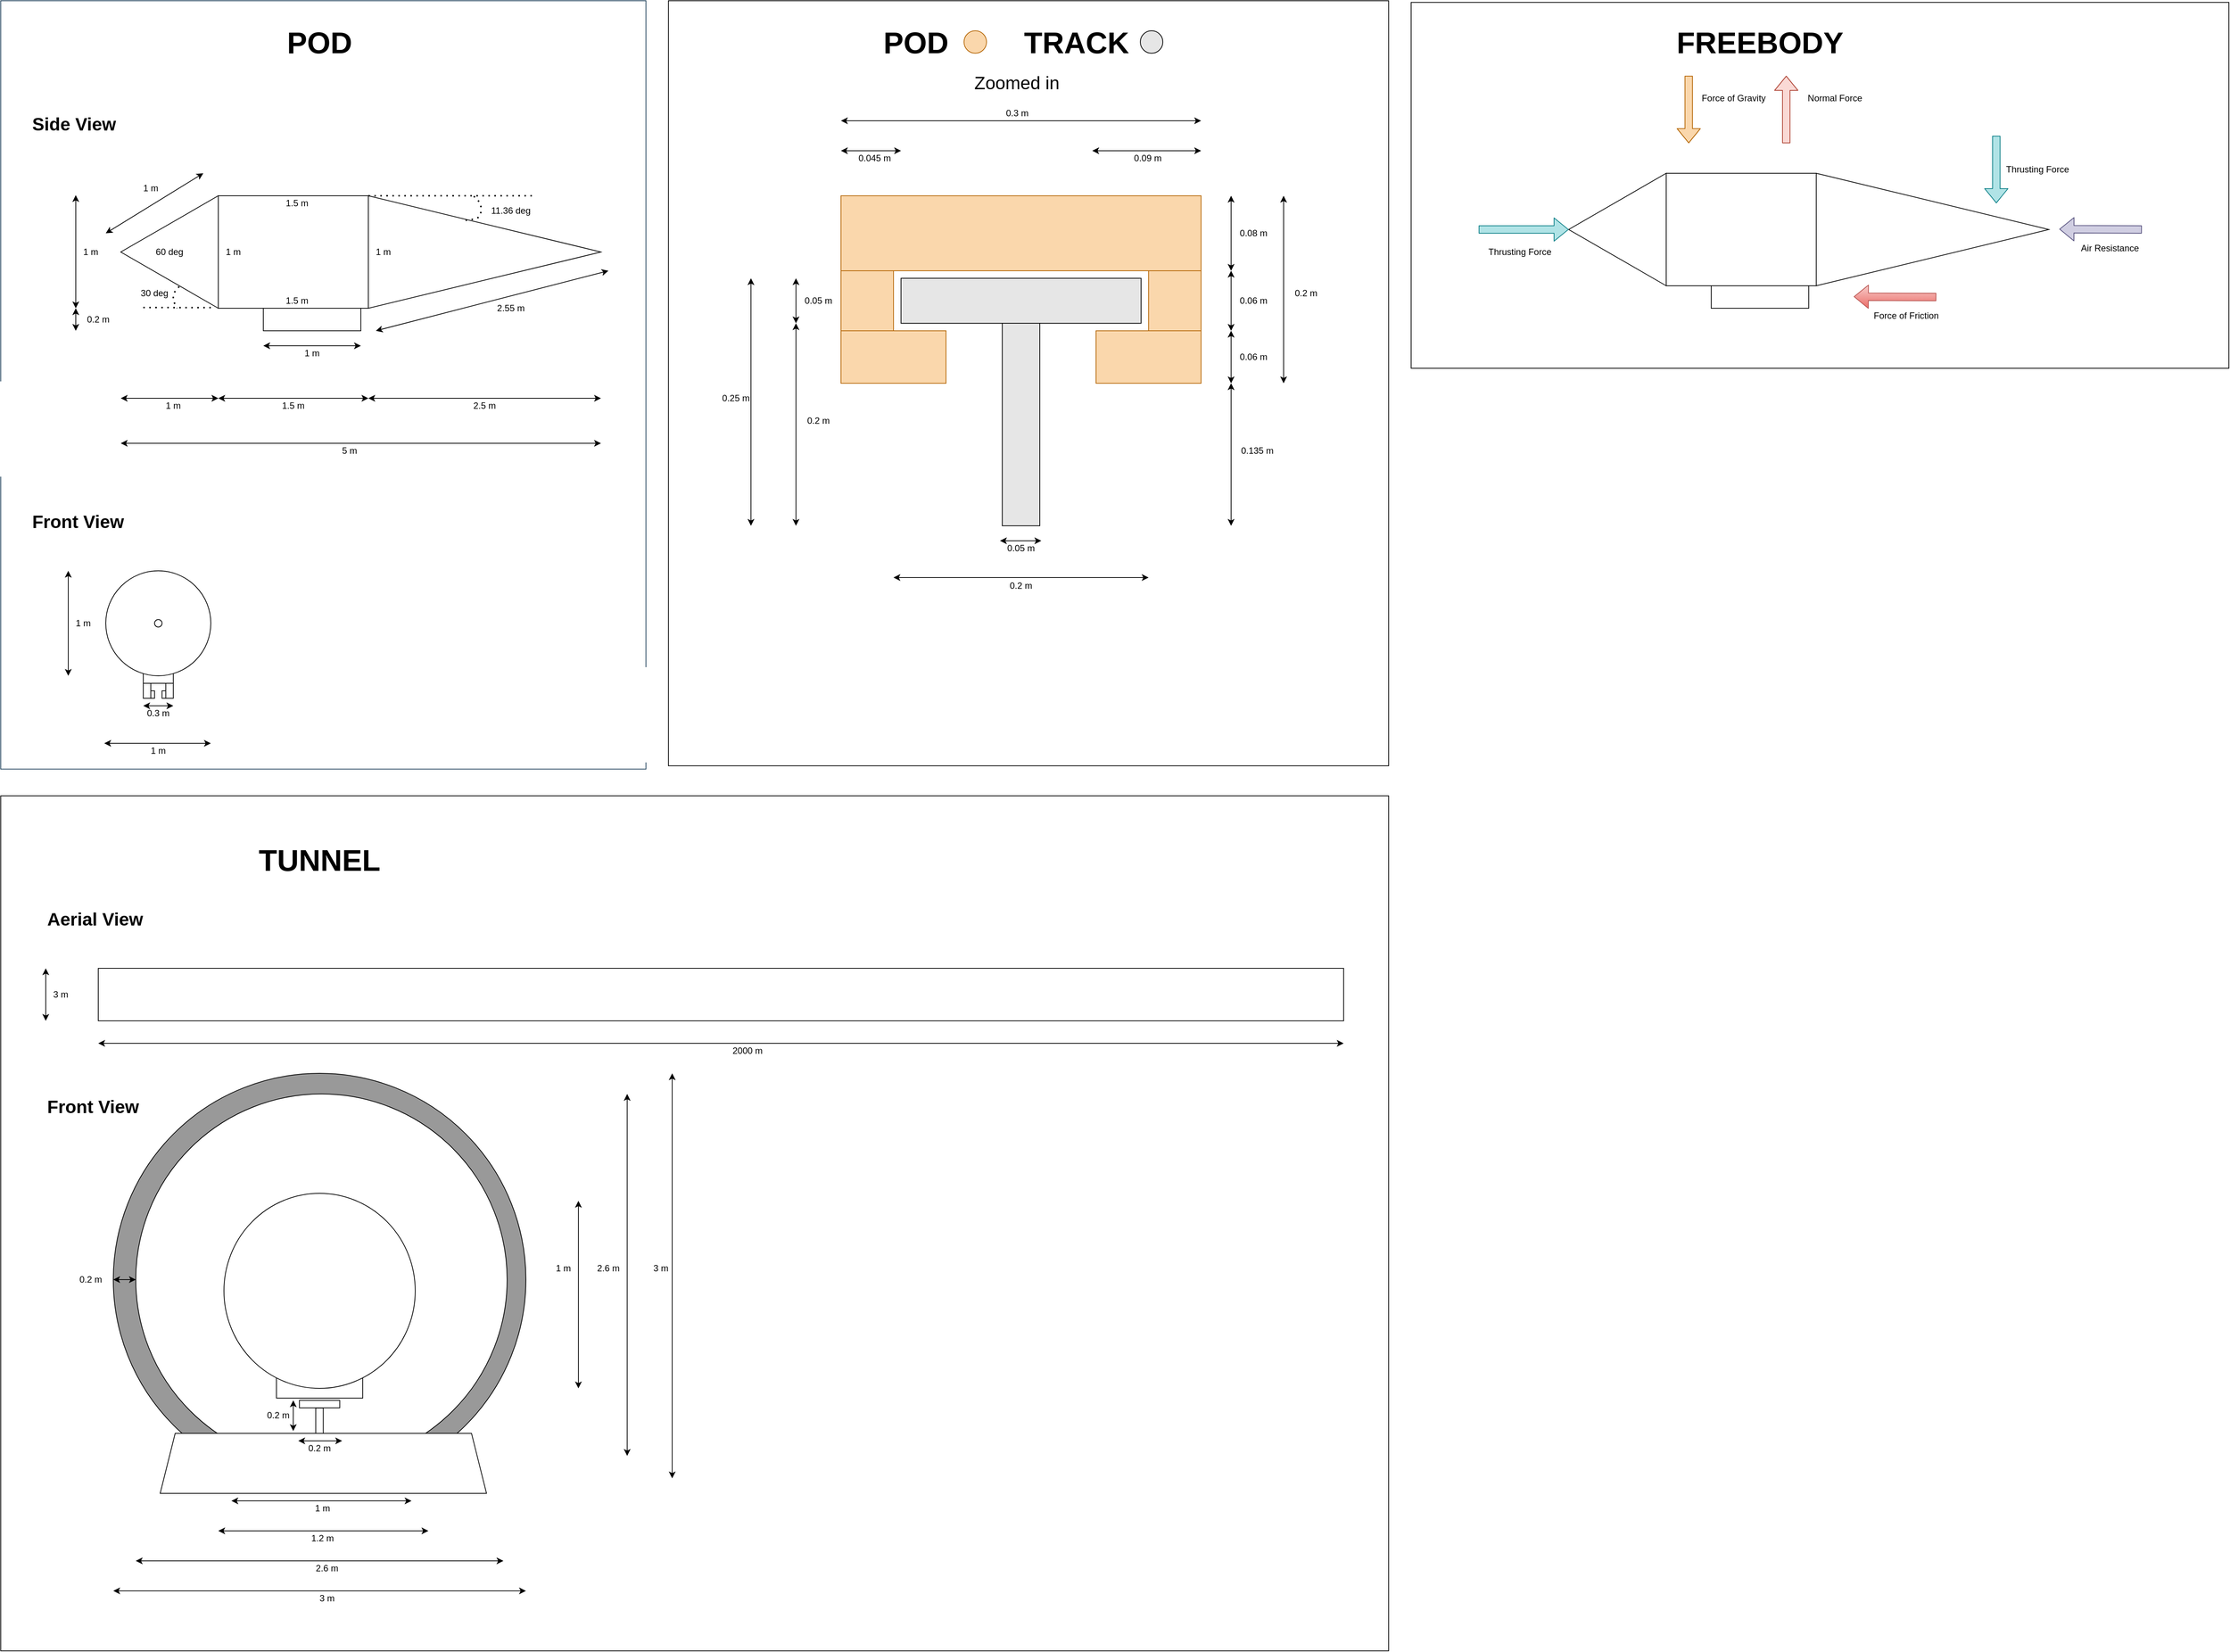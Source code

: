 <mxfile version="14.3.1" type="device"><diagram id="jSWjUHzkqhxc4fVs0W_m" name="Page-1"><mxGraphModel dx="3386" dy="3371" grid="1" gridSize="10" guides="1" tooltips="1" connect="1" arrows="1" fold="1" page="1" pageScale="1" pageWidth="850" pageHeight="1100" math="0" shadow="0"><root><mxCell id="0"/><mxCell id="1" parent="0"/><mxCell id="d4VowGwsY9jaXLakApHT-194" value="" style="rounded=0;whiteSpace=wrap;html=1;" vertex="1" parent="1"><mxGeometry x="1890" y="-107.82" width="1090" height="487.82" as="geometry"/></mxCell><mxCell id="d4VowGwsY9jaXLakApHT-168" value="" style="rounded=0;whiteSpace=wrap;html=1;" vertex="1" parent="1"><mxGeometry x="10" y="950" width="1850" height="1140" as="geometry"/></mxCell><mxCell id="d4VowGwsY9jaXLakApHT-131" value="" style="ellipse;whiteSpace=wrap;html=1;aspect=fixed;fillColor=#999999;" vertex="1" parent="1"><mxGeometry x="160" y="1320" width="550" height="550" as="geometry"/></mxCell><mxCell id="d4VowGwsY9jaXLakApHT-134" value="" style="ellipse;whiteSpace=wrap;html=1;aspect=fixed;" vertex="1" parent="1"><mxGeometry x="190" y="1347.5" width="495" height="495" as="geometry"/></mxCell><mxCell id="d4VowGwsY9jaXLakApHT-155" value="" style="shape=trapezoid;perimeter=trapezoidPerimeter;whiteSpace=wrap;html=1;fixedSize=1;" vertex="1" parent="1"><mxGeometry x="222.5" y="1800" width="435" height="80" as="geometry"/></mxCell><mxCell id="d4VowGwsY9jaXLakApHT-116" value="" style="rounded=0;whiteSpace=wrap;html=1;" vertex="1" parent="1"><mxGeometry x="900" y="-110" width="960" height="1020" as="geometry"/></mxCell><mxCell id="d4VowGwsY9jaXLakApHT-66" value="" style="rounded=0;whiteSpace=wrap;html=1;strokeColor=#23445d;fillColor=#FFFFFF;" vertex="1" parent="1"><mxGeometry x="10" y="-110" width="860" height="1024.37" as="geometry"/></mxCell><mxCell id="d4VowGwsY9jaXLakApHT-42" value="" style="rounded=0;whiteSpace=wrap;html=1;fillColor=#FFFFFF;rotation=0;" vertex="1" parent="1"><mxGeometry x="225" y="810" width="10" height="10" as="geometry"/></mxCell><mxCell id="d4VowGwsY9jaXLakApHT-36" value="" style="rounded=0;whiteSpace=wrap;html=1;fillColor=#FFFFFF;rotation=0;" vertex="1" parent="1"><mxGeometry x="205" y="810" width="10" height="10" as="geometry"/></mxCell><mxCell id="d4VowGwsY9jaXLakApHT-1" value="" style="triangle;whiteSpace=wrap;html=1;" vertex="1" parent="1"><mxGeometry x="500" y="150" width="310" height="150" as="geometry"/></mxCell><mxCell id="d4VowGwsY9jaXLakApHT-2" value="" style="rounded=0;whiteSpace=wrap;html=1;" vertex="1" parent="1"><mxGeometry x="300" y="150" width="200" height="150" as="geometry"/></mxCell><mxCell id="d4VowGwsY9jaXLakApHT-3" value="" style="triangle;whiteSpace=wrap;html=1;rotation=-180;" vertex="1" parent="1"><mxGeometry x="170" y="150" width="130" height="150" as="geometry"/></mxCell><mxCell id="d4VowGwsY9jaXLakApHT-4" value="" style="rounded=0;whiteSpace=wrap;html=1;" vertex="1" parent="1"><mxGeometry x="360" y="300" width="130" height="30" as="geometry"/></mxCell><mxCell id="d4VowGwsY9jaXLakApHT-7" value="&lt;font style=&quot;font-size: 24px&quot;&gt;&lt;b&gt;Side View&lt;/b&gt;&lt;/font&gt;" style="text;html=1;strokeColor=none;fillColor=none;align=left;verticalAlign=middle;whiteSpace=wrap;rounded=0;" vertex="1" parent="1"><mxGeometry x="50" y="40" width="140" height="30" as="geometry"/></mxCell><mxCell id="d4VowGwsY9jaXLakApHT-10" value="" style="endArrow=classic;startArrow=classic;html=1;" edge="1" parent="1"><mxGeometry width="50" height="50" relative="1" as="geometry"><mxPoint x="170" y="420" as="sourcePoint"/><mxPoint x="300" y="420" as="targetPoint"/></mxGeometry></mxCell><mxCell id="d4VowGwsY9jaXLakApHT-11" value="1 m" style="text;html=1;strokeColor=none;fillColor=none;align=center;verticalAlign=middle;whiteSpace=wrap;rounded=0;" vertex="1" parent="1"><mxGeometry x="220" y="420" width="40" height="20" as="geometry"/></mxCell><mxCell id="d4VowGwsY9jaXLakApHT-12" value="" style="endArrow=classic;startArrow=classic;html=1;" edge="1" parent="1"><mxGeometry width="50" height="50" relative="1" as="geometry"><mxPoint x="170" y="480" as="sourcePoint"/><mxPoint x="810" y="480" as="targetPoint"/></mxGeometry></mxCell><mxCell id="d4VowGwsY9jaXLakApHT-13" value="" style="endArrow=classic;startArrow=classic;html=1;" edge="1" parent="1"><mxGeometry width="50" height="50" relative="1" as="geometry"><mxPoint x="300" y="420" as="sourcePoint"/><mxPoint x="500" y="420" as="targetPoint"/></mxGeometry></mxCell><mxCell id="d4VowGwsY9jaXLakApHT-14" value="1.5 m" style="text;html=1;strokeColor=none;fillColor=none;align=center;verticalAlign=middle;whiteSpace=wrap;rounded=0;" vertex="1" parent="1"><mxGeometry x="380" y="420" width="40" height="20" as="geometry"/></mxCell><mxCell id="d4VowGwsY9jaXLakApHT-15" value="" style="endArrow=classic;startArrow=classic;html=1;" edge="1" parent="1"><mxGeometry width="50" height="50" relative="1" as="geometry"><mxPoint x="500" y="420" as="sourcePoint"/><mxPoint x="810" y="420" as="targetPoint"/></mxGeometry></mxCell><mxCell id="d4VowGwsY9jaXLakApHT-16" value="2.5 m" style="text;html=1;strokeColor=none;fillColor=none;align=center;verticalAlign=middle;whiteSpace=wrap;rounded=0;" vertex="1" parent="1"><mxGeometry x="635" y="420" width="40" height="20" as="geometry"/></mxCell><mxCell id="d4VowGwsY9jaXLakApHT-17" value="5 m" style="text;html=1;strokeColor=none;fillColor=none;align=center;verticalAlign=middle;whiteSpace=wrap;rounded=0;" vertex="1" parent="1"><mxGeometry x="455" y="480" width="40" height="20" as="geometry"/></mxCell><mxCell id="d4VowGwsY9jaXLakApHT-18" value="" style="endArrow=classic;startArrow=classic;html=1;" edge="1" parent="1"><mxGeometry width="50" height="50" relative="1" as="geometry"><mxPoint x="360" y="350" as="sourcePoint"/><mxPoint x="490" y="350" as="targetPoint"/></mxGeometry></mxCell><mxCell id="d4VowGwsY9jaXLakApHT-19" value="1 m" style="text;html=1;strokeColor=none;fillColor=none;align=center;verticalAlign=middle;whiteSpace=wrap;rounded=0;" vertex="1" parent="1"><mxGeometry x="110" y="215" width="40" height="20" as="geometry"/></mxCell><mxCell id="d4VowGwsY9jaXLakApHT-20" value="" style="endArrow=classic;startArrow=classic;html=1;" edge="1" parent="1"><mxGeometry width="50" height="50" relative="1" as="geometry"><mxPoint x="110" y="149.17" as="sourcePoint"/><mxPoint x="110" y="300" as="targetPoint"/></mxGeometry></mxCell><mxCell id="d4VowGwsY9jaXLakApHT-23" value="" style="endArrow=classic;startArrow=classic;html=1;" edge="1" parent="1"><mxGeometry width="50" height="50" relative="1" as="geometry"><mxPoint x="110" y="300" as="sourcePoint"/><mxPoint x="110" y="330" as="targetPoint"/></mxGeometry></mxCell><mxCell id="d4VowGwsY9jaXLakApHT-24" value="0.2 m" style="text;html=1;strokeColor=none;fillColor=none;align=center;verticalAlign=middle;whiteSpace=wrap;rounded=0;" vertex="1" parent="1"><mxGeometry x="120" y="305" width="40" height="20" as="geometry"/></mxCell><mxCell id="d4VowGwsY9jaXLakApHT-27" value="1 m" style="text;html=1;strokeColor=none;fillColor=none;align=center;verticalAlign=middle;whiteSpace=wrap;rounded=0;" vertex="1" parent="1"><mxGeometry x="100" y="710.0" width="40" height="20" as="geometry"/></mxCell><mxCell id="d4VowGwsY9jaXLakApHT-28" value="" style="endArrow=classic;startArrow=classic;html=1;" edge="1" parent="1"><mxGeometry width="50" height="50" relative="1" as="geometry"><mxPoint x="100" y="650" as="sourcePoint"/><mxPoint x="100" y="790" as="targetPoint"/></mxGeometry></mxCell><mxCell id="d4VowGwsY9jaXLakApHT-29" value="&lt;font style=&quot;font-size: 24px&quot;&gt;&lt;b&gt;Front View&lt;/b&gt;&lt;/font&gt;" style="text;html=1;strokeColor=none;fillColor=none;align=left;verticalAlign=middle;whiteSpace=wrap;rounded=0;" vertex="1" parent="1"><mxGeometry x="50" y="570" width="140" height="30" as="geometry"/></mxCell><mxCell id="d4VowGwsY9jaXLakApHT-30" style="edgeStyle=orthogonalEdgeStyle;rounded=0;orthogonalLoop=1;jettySize=auto;html=1;exitX=0.5;exitY=1;exitDx=0;exitDy=0;" edge="1" parent="1" source="d4VowGwsY9jaXLakApHT-27" target="d4VowGwsY9jaXLakApHT-27"><mxGeometry relative="1" as="geometry"/></mxCell><mxCell id="d4VowGwsY9jaXLakApHT-31" value="1 m" style="text;html=1;strokeColor=none;fillColor=none;align=center;verticalAlign=middle;whiteSpace=wrap;rounded=0;" vertex="1" parent="1"><mxGeometry x="200" y="880" width="40" height="20" as="geometry"/></mxCell><mxCell id="d4VowGwsY9jaXLakApHT-32" value="" style="endArrow=classic;startArrow=classic;html=1;" edge="1" parent="1"><mxGeometry width="50" height="50" relative="1" as="geometry"><mxPoint x="290" y="880" as="sourcePoint"/><mxPoint x="148" y="880" as="targetPoint"/></mxGeometry></mxCell><mxCell id="d4VowGwsY9jaXLakApHT-34" value="" style="rounded=0;whiteSpace=wrap;html=1;fillColor=#FFFFFF;rotation=-90;" vertex="1" parent="1"><mxGeometry x="190" y="800" width="30" height="10" as="geometry"/></mxCell><mxCell id="d4VowGwsY9jaXLakApHT-35" value="" style="rounded=0;whiteSpace=wrap;html=1;fillColor=#FFFFFF;rotation=-90;" vertex="1" parent="1"><mxGeometry x="220" y="800" width="30" height="10" as="geometry"/></mxCell><mxCell id="d4VowGwsY9jaXLakApHT-33" value="" style="rounded=0;whiteSpace=wrap;html=1;fillColor=#FFFFFF;" vertex="1" parent="1"><mxGeometry x="200" y="780" width="40" height="20" as="geometry"/></mxCell><mxCell id="d4VowGwsY9jaXLakApHT-26" value="" style="ellipse;whiteSpace=wrap;html=1;aspect=fixed;fillColor=#FFFFFF;" vertex="1" parent="1"><mxGeometry x="150" y="650" width="140" height="140" as="geometry"/></mxCell><mxCell id="d4VowGwsY9jaXLakApHT-43" value="" style="endArrow=classic;startArrow=classic;html=1;" edge="1" parent="1"><mxGeometry width="50" height="50" relative="1" as="geometry"><mxPoint x="240" y="830" as="sourcePoint"/><mxPoint x="200" y="830" as="targetPoint"/></mxGeometry></mxCell><mxCell id="d4VowGwsY9jaXLakApHT-44" value="0.3 m" style="text;html=1;strokeColor=none;fillColor=none;align=center;verticalAlign=middle;whiteSpace=wrap;rounded=0;" vertex="1" parent="1"><mxGeometry x="200" y="830" width="40" height="20" as="geometry"/></mxCell><mxCell id="d4VowGwsY9jaXLakApHT-45" value="1 m" style="text;html=1;strokeColor=none;fillColor=none;align=center;verticalAlign=middle;whiteSpace=wrap;rounded=0;" vertex="1" parent="1"><mxGeometry x="405" y="350" width="40" height="20" as="geometry"/></mxCell><mxCell id="d4VowGwsY9jaXLakApHT-46" value="" style="ellipse;whiteSpace=wrap;html=1;aspect=fixed;fillColor=#FFFFFF;" vertex="1" parent="1"><mxGeometry x="215" y="715" width="10" height="10" as="geometry"/></mxCell><mxCell id="d4VowGwsY9jaXLakApHT-48" value="" style="endArrow=none;dashed=1;html=1;dashPattern=1 3;strokeWidth=2;" edge="1" parent="1"><mxGeometry width="50" height="50" relative="1" as="geometry"><mxPoint x="500" y="150" as="sourcePoint"/><mxPoint x="720" y="150" as="targetPoint"/></mxGeometry></mxCell><mxCell id="d4VowGwsY9jaXLakApHT-50" value="" style="endArrow=none;dashed=1;html=1;dashPattern=1 3;strokeWidth=2;exitX=0.418;exitY=0.218;exitDx=0;exitDy=0;exitPerimeter=0;" edge="1" parent="1" source="d4VowGwsY9jaXLakApHT-1"><mxGeometry width="50" height="50" relative="1" as="geometry"><mxPoint x="590" y="200" as="sourcePoint"/><mxPoint x="640" y="150" as="targetPoint"/><Array as="points"><mxPoint x="650" y="180"/><mxPoint x="650" y="160"/></Array></mxGeometry></mxCell><mxCell id="d4VowGwsY9jaXLakApHT-52" value="" style="endArrow=classic;startArrow=classic;html=1;" edge="1" parent="1"><mxGeometry width="50" height="50" relative="1" as="geometry"><mxPoint x="510" y="330" as="sourcePoint"/><mxPoint x="820" y="250" as="targetPoint"/></mxGeometry></mxCell><mxCell id="d4VowGwsY9jaXLakApHT-53" value="2.55 m" style="text;html=1;strokeColor=none;fillColor=none;align=center;verticalAlign=middle;whiteSpace=wrap;rounded=0;" vertex="1" parent="1"><mxGeometry x="670" y="290" width="40" height="20" as="geometry"/></mxCell><mxCell id="d4VowGwsY9jaXLakApHT-54" value="" style="endArrow=classic;startArrow=classic;html=1;" edge="1" parent="1"><mxGeometry width="50" height="50" relative="1" as="geometry"><mxPoint x="150" y="200" as="sourcePoint"/><mxPoint x="280" y="120" as="targetPoint"/></mxGeometry></mxCell><mxCell id="d4VowGwsY9jaXLakApHT-55" value="1 m" style="text;html=1;strokeColor=none;fillColor=none;align=center;verticalAlign=middle;whiteSpace=wrap;rounded=0;" vertex="1" parent="1"><mxGeometry x="190" y="130" width="40" height="20" as="geometry"/></mxCell><mxCell id="d4VowGwsY9jaXLakApHT-57" value="60 deg" style="text;html=1;strokeColor=none;fillColor=none;align=center;verticalAlign=middle;whiteSpace=wrap;rounded=0;" vertex="1" parent="1"><mxGeometry x="215" y="215" width="40" height="20" as="geometry"/></mxCell><mxCell id="d4VowGwsY9jaXLakApHT-58" value="11.36 deg" style="text;html=1;strokeColor=none;fillColor=none;align=center;verticalAlign=middle;whiteSpace=wrap;rounded=0;" vertex="1" parent="1"><mxGeometry x="655" y="160" width="70" height="20" as="geometry"/></mxCell><mxCell id="d4VowGwsY9jaXLakApHT-59" value="1 m" style="text;html=1;strokeColor=none;fillColor=none;align=center;verticalAlign=middle;whiteSpace=wrap;rounded=0;" vertex="1" parent="1"><mxGeometry x="300" y="215" width="40" height="20" as="geometry"/></mxCell><mxCell id="d4VowGwsY9jaXLakApHT-60" value="1 m" style="text;html=1;strokeColor=none;fillColor=none;align=center;verticalAlign=middle;whiteSpace=wrap;rounded=0;" vertex="1" parent="1"><mxGeometry x="500" y="215" width="40" height="20" as="geometry"/></mxCell><mxCell id="d4VowGwsY9jaXLakApHT-61" value="1.5 m" style="text;html=1;strokeColor=none;fillColor=none;align=center;verticalAlign=middle;whiteSpace=wrap;rounded=0;" vertex="1" parent="1"><mxGeometry x="385" y="150" width="40" height="20" as="geometry"/></mxCell><mxCell id="d4VowGwsY9jaXLakApHT-62" value="1.5 m" style="text;html=1;strokeColor=none;fillColor=none;align=center;verticalAlign=middle;whiteSpace=wrap;rounded=0;" vertex="1" parent="1"><mxGeometry x="385" y="280" width="40" height="20" as="geometry"/></mxCell><mxCell id="d4VowGwsY9jaXLakApHT-63" value="" style="endArrow=none;dashed=1;html=1;dashPattern=1 3;strokeWidth=2;" edge="1" parent="1"><mxGeometry width="50" height="50" relative="1" as="geometry"><mxPoint x="200" y="299" as="sourcePoint"/><mxPoint x="295" y="299.17" as="targetPoint"/></mxGeometry></mxCell><mxCell id="d4VowGwsY9jaXLakApHT-64" value="" style="endArrow=none;dashed=1;html=1;dashPattern=1 3;strokeWidth=2;exitX=0.401;exitY=0.193;exitDx=0;exitDy=0;exitPerimeter=0;" edge="1" parent="1" source="d4VowGwsY9jaXLakApHT-3"><mxGeometry width="50" height="50" relative="1" as="geometry"><mxPoint x="224.79" y="376.35" as="sourcePoint"/><mxPoint x="245" y="300" as="targetPoint"/><Array as="points"><mxPoint x="240" y="280"/><mxPoint x="240" y="290"/></Array></mxGeometry></mxCell><mxCell id="d4VowGwsY9jaXLakApHT-65" value="30 deg" style="text;html=1;strokeColor=none;fillColor=none;align=center;verticalAlign=middle;whiteSpace=wrap;rounded=0;" vertex="1" parent="1"><mxGeometry x="180" y="270" width="70" height="20" as="geometry"/></mxCell><mxCell id="d4VowGwsY9jaXLakApHT-70" value="&lt;font style=&quot;font-size: 24px&quot;&gt;&lt;b style=&quot;font-size: 40px&quot;&gt;POD&lt;/b&gt;&lt;/font&gt;" style="text;html=1;strokeColor=none;fillColor=none;align=center;verticalAlign=middle;whiteSpace=wrap;rounded=0;" vertex="1" parent="1"><mxGeometry x="365" y="-70" width="140" height="30" as="geometry"/></mxCell><mxCell id="d4VowGwsY9jaXLakApHT-71" value="&lt;font style=&quot;font-size: 24px&quot;&gt;&lt;b style=&quot;font-size: 40px&quot;&gt;TRACK&lt;/b&gt;&lt;/font&gt;" style="text;html=1;strokeColor=none;fillColor=none;align=center;verticalAlign=middle;whiteSpace=wrap;rounded=0;" vertex="1" parent="1"><mxGeometry x="1374" y="-70" width="140" height="30" as="geometry"/></mxCell><mxCell id="d4VowGwsY9jaXLakApHT-72" value="&lt;font style=&quot;font-size: 24px&quot;&gt;Zoomed in&lt;/font&gt;" style="text;html=1;strokeColor=none;fillColor=none;align=center;verticalAlign=middle;whiteSpace=wrap;rounded=0;" vertex="1" parent="1"><mxGeometry x="1294" y="-10" width="141" height="20" as="geometry"/></mxCell><mxCell id="d4VowGwsY9jaXLakApHT-73" value="" style="rounded=0;whiteSpace=wrap;html=1;fillColor=#E6E6E6;" vertex="1" parent="1"><mxGeometry x="1210" y="260" width="320" height="60" as="geometry"/></mxCell><mxCell id="d4VowGwsY9jaXLakApHT-74" value="" style="rounded=0;whiteSpace=wrap;html=1;fillColor=#E6E6E6;" vertex="1" parent="1"><mxGeometry x="1345" y="320" width="50" height="270" as="geometry"/></mxCell><mxCell id="d4VowGwsY9jaXLakApHT-75" value="" style="endArrow=classic;startArrow=classic;html=1;" edge="1" parent="1"><mxGeometry width="50" height="50" relative="1" as="geometry"><mxPoint x="1342" y="610" as="sourcePoint"/><mxPoint x="1397" y="610" as="targetPoint"/></mxGeometry></mxCell><mxCell id="d4VowGwsY9jaXLakApHT-77" value="" style="endArrow=classic;startArrow=classic;html=1;" edge="1" parent="1"><mxGeometry width="50" height="50" relative="1" as="geometry"><mxPoint x="1010" y="260" as="sourcePoint"/><mxPoint x="1010" y="590" as="targetPoint"/></mxGeometry></mxCell><mxCell id="d4VowGwsY9jaXLakApHT-78" value="" style="endArrow=classic;startArrow=classic;html=1;" edge="1" parent="1"><mxGeometry width="50" height="50" relative="1" as="geometry"><mxPoint x="1650" y="250" as="sourcePoint"/><mxPoint x="1650" y="330" as="targetPoint"/></mxGeometry></mxCell><mxCell id="d4VowGwsY9jaXLakApHT-79" value="" style="endArrow=classic;startArrow=classic;html=1;" edge="1" parent="1"><mxGeometry width="50" height="50" relative="1" as="geometry"><mxPoint x="1200" y="659" as="sourcePoint"/><mxPoint x="1540" y="659" as="targetPoint"/></mxGeometry></mxCell><mxCell id="d4VowGwsY9jaXLakApHT-80" value="" style="ellipse;whiteSpace=wrap;html=1;fillColor=#E6E6E6;" vertex="1" parent="1"><mxGeometry x="1529" y="-70" width="30" height="30" as="geometry"/></mxCell><mxCell id="d4VowGwsY9jaXLakApHT-81" value="&lt;font style=&quot;font-size: 24px&quot;&gt;&lt;b style=&quot;font-size: 40px&quot;&gt;POD&lt;/b&gt;&lt;/font&gt;" style="text;html=1;strokeColor=none;fillColor=none;align=center;verticalAlign=middle;whiteSpace=wrap;rounded=0;" vertex="1" parent="1"><mxGeometry x="1160" y="-70" width="140" height="30" as="geometry"/></mxCell><mxCell id="d4VowGwsY9jaXLakApHT-82" value="" style="ellipse;whiteSpace=wrap;html=1;fillColor=#fad7ac;strokeColor=#b46504;" vertex="1" parent="1"><mxGeometry x="1294" y="-70" width="30" height="30" as="geometry"/></mxCell><mxCell id="d4VowGwsY9jaXLakApHT-83" value="" style="rounded=0;whiteSpace=wrap;html=1;fillColor=#fad7ac;strokeColor=#b46504;" vertex="1" parent="1"><mxGeometry x="1130" y="150" width="480" height="100" as="geometry"/></mxCell><mxCell id="d4VowGwsY9jaXLakApHT-85" value="" style="rounded=0;whiteSpace=wrap;html=1;fillColor=#fad7ac;strokeColor=#b46504;" vertex="1" parent="1"><mxGeometry x="1130" y="250" width="70" height="140" as="geometry"/></mxCell><mxCell id="d4VowGwsY9jaXLakApHT-86" value="" style="rounded=0;whiteSpace=wrap;html=1;fillColor=#fad7ac;strokeColor=#b46504;" vertex="1" parent="1"><mxGeometry x="1130" y="330" width="140" height="70" as="geometry"/></mxCell><mxCell id="d4VowGwsY9jaXLakApHT-87" value="" style="rounded=0;whiteSpace=wrap;html=1;fillColor=#fad7ac;strokeColor=#b46504;" vertex="1" parent="1"><mxGeometry x="1540" y="250" width="70" height="140" as="geometry"/></mxCell><mxCell id="d4VowGwsY9jaXLakApHT-88" value="" style="rounded=0;whiteSpace=wrap;html=1;fillColor=#fad7ac;strokeColor=#b46504;" vertex="1" parent="1"><mxGeometry x="1470" y="330" width="140" height="70" as="geometry"/></mxCell><mxCell id="d4VowGwsY9jaXLakApHT-89" value="" style="endArrow=classic;startArrow=classic;html=1;" edge="1" parent="1"><mxGeometry width="50" height="50" relative="1" as="geometry"><mxPoint x="1650" y="330" as="sourcePoint"/><mxPoint x="1650" y="400" as="targetPoint"/></mxGeometry></mxCell><mxCell id="d4VowGwsY9jaXLakApHT-90" value="" style="endArrow=classic;startArrow=classic;html=1;" edge="1" parent="1"><mxGeometry width="50" height="50" relative="1" as="geometry"><mxPoint x="1650" y="150" as="sourcePoint"/><mxPoint x="1650" y="250" as="targetPoint"/></mxGeometry></mxCell><mxCell id="d4VowGwsY9jaXLakApHT-93" value="" style="endArrow=classic;startArrow=classic;html=1;" edge="1" parent="1"><mxGeometry width="50" height="50" relative="1" as="geometry"><mxPoint x="1720" y="150" as="sourcePoint"/><mxPoint x="1720" y="400" as="targetPoint"/></mxGeometry></mxCell><mxCell id="d4VowGwsY9jaXLakApHT-94" value="" style="endArrow=classic;startArrow=classic;html=1;" edge="1" parent="1"><mxGeometry width="50" height="50" relative="1" as="geometry"><mxPoint x="1070" y="260" as="sourcePoint"/><mxPoint x="1070" y="320" as="targetPoint"/></mxGeometry></mxCell><mxCell id="d4VowGwsY9jaXLakApHT-95" value="" style="endArrow=classic;startArrow=classic;html=1;" edge="1" parent="1"><mxGeometry width="50" height="50" relative="1" as="geometry"><mxPoint x="1070" y="320" as="sourcePoint"/><mxPoint x="1070" y="590" as="targetPoint"/></mxGeometry></mxCell><mxCell id="d4VowGwsY9jaXLakApHT-96" value="0.2 m" style="text;html=1;strokeColor=none;fillColor=none;align=center;verticalAlign=middle;whiteSpace=wrap;rounded=0;" vertex="1" parent="1"><mxGeometry x="1730" y="270" width="40" height="20" as="geometry"/></mxCell><mxCell id="d4VowGwsY9jaXLakApHT-97" value="0.06 m" style="text;html=1;strokeColor=none;fillColor=none;align=center;verticalAlign=middle;whiteSpace=wrap;rounded=0;" vertex="1" parent="1"><mxGeometry x="1660" y="355" width="40" height="20" as="geometry"/></mxCell><mxCell id="d4VowGwsY9jaXLakApHT-98" value="0.06 m" style="text;html=1;strokeColor=none;fillColor=none;align=center;verticalAlign=middle;whiteSpace=wrap;rounded=0;" vertex="1" parent="1"><mxGeometry x="1660" y="280" width="40" height="20" as="geometry"/></mxCell><mxCell id="d4VowGwsY9jaXLakApHT-99" value="0.08 m" style="text;html=1;strokeColor=none;fillColor=none;align=center;verticalAlign=middle;whiteSpace=wrap;rounded=0;" vertex="1" parent="1"><mxGeometry x="1660" y="190" width="40" height="20" as="geometry"/></mxCell><mxCell id="d4VowGwsY9jaXLakApHT-100" value="0.05 m" style="text;html=1;strokeColor=none;fillColor=none;align=center;verticalAlign=middle;whiteSpace=wrap;rounded=0;" vertex="1" parent="1"><mxGeometry x="1080" y="280" width="40" height="20" as="geometry"/></mxCell><mxCell id="d4VowGwsY9jaXLakApHT-101" value="0.2 m" style="text;html=1;strokeColor=none;fillColor=none;align=center;verticalAlign=middle;whiteSpace=wrap;rounded=0;" vertex="1" parent="1"><mxGeometry x="1080" y="440" width="40" height="20" as="geometry"/></mxCell><mxCell id="d4VowGwsY9jaXLakApHT-102" value="" style="endArrow=classic;startArrow=classic;html=1;" edge="1" parent="1"><mxGeometry width="50" height="50" relative="1" as="geometry"><mxPoint x="1650" y="400" as="sourcePoint"/><mxPoint x="1650" y="590" as="targetPoint"/></mxGeometry></mxCell><mxCell id="d4VowGwsY9jaXLakApHT-103" value="0.135 m" style="text;html=1;strokeColor=none;fillColor=none;align=center;verticalAlign=middle;whiteSpace=wrap;rounded=0;" vertex="1" parent="1"><mxGeometry x="1660" y="480" width="50" height="20" as="geometry"/></mxCell><mxCell id="d4VowGwsY9jaXLakApHT-104" value="" style="endArrow=classic;startArrow=classic;html=1;" edge="1" parent="1"><mxGeometry width="50" height="50" relative="1" as="geometry"><mxPoint x="1130" y="50" as="sourcePoint"/><mxPoint x="1610" y="50" as="targetPoint"/></mxGeometry></mxCell><mxCell id="d4VowGwsY9jaXLakApHT-105" value="0.3 m" style="text;html=1;strokeColor=none;fillColor=none;align=center;verticalAlign=middle;whiteSpace=wrap;rounded=0;" vertex="1" parent="1"><mxGeometry x="1345" y="30" width="40" height="20" as="geometry"/></mxCell><mxCell id="d4VowGwsY9jaXLakApHT-106" value="" style="endArrow=classic;startArrow=classic;html=1;" edge="1" parent="1"><mxGeometry width="50" height="50" relative="1" as="geometry"><mxPoint x="1130" y="90" as="sourcePoint"/><mxPoint x="1210" y="90" as="targetPoint"/></mxGeometry></mxCell><mxCell id="d4VowGwsY9jaXLakApHT-107" value="0.045 m" style="text;html=1;strokeColor=none;fillColor=none;align=center;verticalAlign=middle;whiteSpace=wrap;rounded=0;" vertex="1" parent="1"><mxGeometry x="1150" y="90" width="50" height="20" as="geometry"/></mxCell><mxCell id="d4VowGwsY9jaXLakApHT-109" value="" style="endArrow=classic;startArrow=classic;html=1;" edge="1" parent="1"><mxGeometry width="50" height="50" relative="1" as="geometry"><mxPoint x="1465" y="90" as="sourcePoint"/><mxPoint x="1610" y="90" as="targetPoint"/></mxGeometry></mxCell><mxCell id="d4VowGwsY9jaXLakApHT-110" value="0.09 m" style="text;html=1;strokeColor=none;fillColor=none;align=center;verticalAlign=middle;whiteSpace=wrap;rounded=0;" vertex="1" parent="1"><mxGeometry x="1519" y="90" width="40" height="20" as="geometry"/></mxCell><mxCell id="d4VowGwsY9jaXLakApHT-111" value="0.25 m" style="text;html=1;strokeColor=none;fillColor=none;align=center;verticalAlign=middle;whiteSpace=wrap;rounded=0;" vertex="1" parent="1"><mxGeometry x="970" y="410" width="40" height="20" as="geometry"/></mxCell><mxCell id="d4VowGwsY9jaXLakApHT-113" value="0.05 m" style="text;html=1;strokeColor=none;fillColor=none;align=center;verticalAlign=middle;whiteSpace=wrap;rounded=0;" vertex="1" parent="1"><mxGeometry x="1350" y="610" width="40" height="20" as="geometry"/></mxCell><mxCell id="d4VowGwsY9jaXLakApHT-115" value="0.2 m" style="text;html=1;strokeColor=none;fillColor=none;align=center;verticalAlign=middle;whiteSpace=wrap;rounded=0;" vertex="1" parent="1"><mxGeometry x="1350" y="660" width="40" height="20" as="geometry"/></mxCell><mxCell id="d4VowGwsY9jaXLakApHT-118" value="&lt;font style=&quot;font-size: 24px&quot;&gt;&lt;b style=&quot;font-size: 40px&quot;&gt;TUNNEL&lt;/b&gt;&lt;/font&gt;" style="text;html=1;strokeColor=none;fillColor=none;align=center;verticalAlign=middle;whiteSpace=wrap;rounded=0;" vertex="1" parent="1"><mxGeometry x="365" y="1020" width="140" height="30" as="geometry"/></mxCell><mxCell id="d4VowGwsY9jaXLakApHT-119" value="&lt;font style=&quot;font-size: 24px&quot;&gt;&lt;b&gt;Aerial View&lt;/b&gt;&lt;/font&gt;" style="text;html=1;strokeColor=none;fillColor=none;align=left;verticalAlign=middle;whiteSpace=wrap;rounded=0;" vertex="1" parent="1"><mxGeometry x="70" y="1100" width="140" height="30" as="geometry"/></mxCell><mxCell id="d4VowGwsY9jaXLakApHT-120" value="" style="rounded=0;whiteSpace=wrap;html=1;" vertex="1" parent="1"><mxGeometry x="140" y="1180" width="1660" height="70" as="geometry"/></mxCell><mxCell id="d4VowGwsY9jaXLakApHT-121" value="3 m" style="text;html=1;strokeColor=none;fillColor=none;align=center;verticalAlign=middle;whiteSpace=wrap;rounded=0;" vertex="1" parent="1"><mxGeometry x="70" y="1205" width="40" height="20" as="geometry"/></mxCell><mxCell id="d4VowGwsY9jaXLakApHT-122" value="" style="endArrow=classic;startArrow=classic;html=1;" edge="1" parent="1"><mxGeometry width="50" height="50" relative="1" as="geometry"><mxPoint x="70" y="1180" as="sourcePoint"/><mxPoint x="70" y="1250" as="targetPoint"/></mxGeometry></mxCell><mxCell id="d4VowGwsY9jaXLakApHT-123" value="2000 m" style="text;html=1;strokeColor=none;fillColor=none;align=center;verticalAlign=middle;whiteSpace=wrap;rounded=0;" vertex="1" parent="1"><mxGeometry x="977.5" y="1280" width="55" height="20" as="geometry"/></mxCell><mxCell id="d4VowGwsY9jaXLakApHT-124" value="" style="endArrow=classic;startArrow=classic;html=1;" edge="1" parent="1"><mxGeometry width="50" height="50" relative="1" as="geometry"><mxPoint x="140" y="1280" as="sourcePoint"/><mxPoint x="1800" y="1280" as="targetPoint"/></mxGeometry></mxCell><mxCell id="d4VowGwsY9jaXLakApHT-130" value="&lt;font style=&quot;font-size: 24px&quot;&gt;&lt;b&gt;Front View&lt;/b&gt;&lt;/font&gt;" style="text;html=1;strokeColor=none;fillColor=none;align=left;verticalAlign=middle;whiteSpace=wrap;rounded=0;" vertex="1" parent="1"><mxGeometry x="70" y="1350" width="140" height="30" as="geometry"/></mxCell><mxCell id="d4VowGwsY9jaXLakApHT-135" value="" style="rounded=0;whiteSpace=wrap;html=1;" vertex="1" parent="1"><mxGeometry x="408.12" y="1756" width="53.75" height="10" as="geometry"/></mxCell><mxCell id="d4VowGwsY9jaXLakApHT-136" value="" style="rounded=0;whiteSpace=wrap;html=1;rotation=90;" vertex="1" parent="1"><mxGeometry x="418" y="1778.13" width="33.75" height="10" as="geometry"/></mxCell><mxCell id="d4VowGwsY9jaXLakApHT-137" value="" style="endArrow=classic;startArrow=classic;html=1;" edge="1" parent="1"><mxGeometry width="50" height="50" relative="1" as="geometry"><mxPoint x="465" y="1810" as="sourcePoint"/><mxPoint x="406.66" y="1810" as="targetPoint"/></mxGeometry></mxCell><mxCell id="d4VowGwsY9jaXLakApHT-138" value="0.2 m" style="text;html=1;strokeColor=none;fillColor=none;align=center;verticalAlign=middle;whiteSpace=wrap;rounded=0;" vertex="1" parent="1"><mxGeometry x="415" y="1810" width="40" height="20" as="geometry"/></mxCell><mxCell id="d4VowGwsY9jaXLakApHT-140" value="0.2 m" style="text;html=1;strokeColor=none;fillColor=none;align=center;verticalAlign=middle;whiteSpace=wrap;rounded=0;" vertex="1" parent="1"><mxGeometry x="110" y="1585" width="40" height="20" as="geometry"/></mxCell><mxCell id="d4VowGwsY9jaXLakApHT-141" value="" style="endArrow=classic;startArrow=classic;html=1;entryX=0.452;entryY=-0.039;entryDx=0;entryDy=0;entryPerimeter=0;" edge="1" parent="1"><mxGeometry width="50" height="50" relative="1" as="geometry"><mxPoint x="399.93" y="1756.0" as="sourcePoint"/><mxPoint x="399.86" y="1796.88" as="targetPoint"/></mxGeometry></mxCell><mxCell id="d4VowGwsY9jaXLakApHT-142" value="" style="endArrow=classic;startArrow=classic;html=1;" edge="1" parent="1"><mxGeometry width="50" height="50" relative="1" as="geometry"><mxPoint x="317.5" y="1890" as="sourcePoint"/><mxPoint x="557.5" y="1890" as="targetPoint"/></mxGeometry></mxCell><mxCell id="d4VowGwsY9jaXLakApHT-143" value="1 m" style="text;html=1;strokeColor=none;fillColor=none;align=center;verticalAlign=middle;whiteSpace=wrap;rounded=0;" vertex="1" parent="1"><mxGeometry x="419.38" y="1890" width="40" height="20" as="geometry"/></mxCell><mxCell id="d4VowGwsY9jaXLakApHT-144" value="" style="endArrow=classic;startArrow=classic;html=1;" edge="1" parent="1"><mxGeometry width="50" height="50" relative="1" as="geometry"><mxPoint x="160" y="2010" as="sourcePoint"/><mxPoint x="710" y="2010" as="targetPoint"/></mxGeometry></mxCell><mxCell id="d4VowGwsY9jaXLakApHT-145" value="3 m" style="text;html=1;strokeColor=none;fillColor=none;align=center;verticalAlign=middle;whiteSpace=wrap;rounded=0;" vertex="1" parent="1"><mxGeometry x="425" y="2010" width="40" height="20" as="geometry"/></mxCell><mxCell id="d4VowGwsY9jaXLakApHT-146" value="" style="endArrow=classic;startArrow=classic;html=1;" edge="1" parent="1"><mxGeometry width="50" height="50" relative="1" as="geometry"><mxPoint x="190.0" y="1970.0" as="sourcePoint"/><mxPoint x="680" y="1970" as="targetPoint"/></mxGeometry></mxCell><mxCell id="d4VowGwsY9jaXLakApHT-147" value="2.6 m" style="text;html=1;strokeColor=none;fillColor=none;align=center;verticalAlign=middle;whiteSpace=wrap;rounded=0;" vertex="1" parent="1"><mxGeometry x="425" y="1970" width="40" height="20" as="geometry"/></mxCell><mxCell id="d4VowGwsY9jaXLakApHT-149" value="" style="endArrow=classic;startArrow=classic;html=1;entryX=0;entryY=0.5;entryDx=0;entryDy=0;exitX=0;exitY=0.5;exitDx=0;exitDy=0;" edge="1" parent="1" source="d4VowGwsY9jaXLakApHT-131" target="d4VowGwsY9jaXLakApHT-134"><mxGeometry width="50" height="50" relative="1" as="geometry"><mxPoint x="421.75" y="1766.0" as="sourcePoint"/><mxPoint x="421.68" y="1806.88" as="targetPoint"/></mxGeometry></mxCell><mxCell id="d4VowGwsY9jaXLakApHT-150" value="" style="endArrow=classic;startArrow=classic;html=1;" edge="1" parent="1"><mxGeometry width="50" height="50" relative="1" as="geometry"><mxPoint x="905" y="1860" as="sourcePoint"/><mxPoint x="905" y="1320" as="targetPoint"/></mxGeometry></mxCell><mxCell id="d4VowGwsY9jaXLakApHT-151" value="3 m" style="text;html=1;strokeColor=none;fillColor=none;align=center;verticalAlign=middle;whiteSpace=wrap;rounded=0;" vertex="1" parent="1"><mxGeometry x="870" y="1570" width="40" height="20" as="geometry"/></mxCell><mxCell id="d4VowGwsY9jaXLakApHT-152" value="" style="endArrow=classic;startArrow=classic;html=1;" edge="1" parent="1"><mxGeometry width="50" height="50" relative="1" as="geometry"><mxPoint x="845" y="1830" as="sourcePoint"/><mxPoint x="845" y="1347.5" as="targetPoint"/></mxGeometry></mxCell><mxCell id="d4VowGwsY9jaXLakApHT-153" value="2.6 m" style="text;html=1;strokeColor=none;fillColor=none;align=center;verticalAlign=middle;whiteSpace=wrap;rounded=0;" vertex="1" parent="1"><mxGeometry x="800" y="1570" width="40" height="20" as="geometry"/></mxCell><mxCell id="d4VowGwsY9jaXLakApHT-157" value="0.2 m" style="text;html=1;strokeColor=none;fillColor=none;align=center;verticalAlign=middle;whiteSpace=wrap;rounded=0;" vertex="1" parent="1"><mxGeometry x="360" y="1766" width="40" height="20" as="geometry"/></mxCell><mxCell id="d4VowGwsY9jaXLakApHT-158" value="" style="endArrow=classic;startArrow=classic;html=1;" edge="1" parent="1"><mxGeometry width="50" height="50" relative="1" as="geometry"><mxPoint x="780" y="1740" as="sourcePoint"/><mxPoint x="780" y="1490" as="targetPoint"/></mxGeometry></mxCell><mxCell id="d4VowGwsY9jaXLakApHT-159" value="1 m" style="text;html=1;strokeColor=none;fillColor=none;align=center;verticalAlign=middle;whiteSpace=wrap;rounded=0;" vertex="1" parent="1"><mxGeometry x="740" y="1570" width="40" height="20" as="geometry"/></mxCell><mxCell id="d4VowGwsY9jaXLakApHT-164" value="" style="rounded=0;whiteSpace=wrap;html=1;fillColor=#FFFFFF;" vertex="1" parent="1"><mxGeometry x="377.5" y="1703" width="115" height="50" as="geometry"/></mxCell><mxCell id="d4VowGwsY9jaXLakApHT-156" value="" style="ellipse;whiteSpace=wrap;html=1;" vertex="1" parent="1"><mxGeometry x="307.5" y="1480" width="255" height="260" as="geometry"/></mxCell><mxCell id="d4VowGwsY9jaXLakApHT-169" value="" style="endArrow=classic;startArrow=classic;html=1;" edge="1" parent="1"><mxGeometry width="50" height="50" relative="1" as="geometry"><mxPoint x="300" y="1930.0" as="sourcePoint"/><mxPoint x="580" y="1930" as="targetPoint"/></mxGeometry></mxCell><mxCell id="d4VowGwsY9jaXLakApHT-170" value="1.2 m" style="text;html=1;strokeColor=none;fillColor=none;align=center;verticalAlign=middle;whiteSpace=wrap;rounded=0;" vertex="1" parent="1"><mxGeometry x="419.38" y="1930" width="40" height="20" as="geometry"/></mxCell><mxCell id="d4VowGwsY9jaXLakApHT-172" value="" style="triangle;whiteSpace=wrap;html=1;" vertex="1" parent="1"><mxGeometry x="2430" y="120" width="310" height="150" as="geometry"/></mxCell><mxCell id="d4VowGwsY9jaXLakApHT-173" value="" style="rounded=0;whiteSpace=wrap;html=1;" vertex="1" parent="1"><mxGeometry x="2230" y="120" width="200" height="150" as="geometry"/></mxCell><mxCell id="d4VowGwsY9jaXLakApHT-174" value="" style="triangle;whiteSpace=wrap;html=1;rotation=-180;" vertex="1" parent="1"><mxGeometry x="2100" y="120" width="130" height="150" as="geometry"/></mxCell><mxCell id="d4VowGwsY9jaXLakApHT-175" value="" style="rounded=0;whiteSpace=wrap;html=1;" vertex="1" parent="1"><mxGeometry x="2290" y="270" width="130" height="30" as="geometry"/></mxCell><mxCell id="d4VowGwsY9jaXLakApHT-176" value="&lt;font style=&quot;font-size: 24px&quot;&gt;&lt;b style=&quot;font-size: 40px&quot;&gt;FREEBODY&lt;/b&gt;&lt;/font&gt;" style="text;html=1;strokeColor=none;fillColor=none;align=center;verticalAlign=middle;whiteSpace=wrap;rounded=0;" vertex="1" parent="1"><mxGeometry x="2205" y="-70" width="300" height="30" as="geometry"/></mxCell><mxCell id="d4VowGwsY9jaXLakApHT-179" value="" style="shape=flexArrow;endArrow=classic;html=1;fillColor=#fad7ac;strokeColor=#b46504;" edge="1" parent="1"><mxGeometry width="50" height="50" relative="1" as="geometry"><mxPoint x="2260" y="-10" as="sourcePoint"/><mxPoint x="2260" y="80" as="targetPoint"/></mxGeometry></mxCell><mxCell id="d4VowGwsY9jaXLakApHT-180" value="Force of Gravity" style="text;html=1;strokeColor=none;fillColor=none;align=center;verticalAlign=middle;whiteSpace=wrap;rounded=0;" vertex="1" parent="1"><mxGeometry x="2270" y="10" width="100" height="20" as="geometry"/></mxCell><mxCell id="d4VowGwsY9jaXLakApHT-182" value="Normal Force" style="text;html=1;strokeColor=none;fillColor=none;align=center;verticalAlign=middle;whiteSpace=wrap;rounded=0;" vertex="1" parent="1"><mxGeometry x="2410" y="10" width="90" height="20" as="geometry"/></mxCell><mxCell id="d4VowGwsY9jaXLakApHT-183" value="" style="shape=flexArrow;endArrow=classic;html=1;entryX=1;entryY=0.5;entryDx=0;entryDy=0;fillColor=#b0e3e6;strokeColor=#0e8088;" edge="1" parent="1" target="d4VowGwsY9jaXLakApHT-174"><mxGeometry width="50" height="50" relative="1" as="geometry"><mxPoint x="1980" y="195" as="sourcePoint"/><mxPoint x="2270" y="90" as="targetPoint"/></mxGeometry></mxCell><mxCell id="d4VowGwsY9jaXLakApHT-184" value="Thrusting Force" style="text;html=1;strokeColor=none;fillColor=none;align=center;verticalAlign=middle;whiteSpace=wrap;rounded=0;" vertex="1" parent="1"><mxGeometry x="1990" y="215" width="90" height="20" as="geometry"/></mxCell><mxCell id="d4VowGwsY9jaXLakApHT-185" value="" style="shape=flexArrow;endArrow=classic;html=1;fillColor=#b0e3e6;strokeColor=#0e8088;" edge="1" parent="1"><mxGeometry width="50" height="50" relative="1" as="geometry"><mxPoint x="2670" y="70" as="sourcePoint"/><mxPoint x="2670" y="160" as="targetPoint"/></mxGeometry></mxCell><mxCell id="d4VowGwsY9jaXLakApHT-186" value="Thrusting Force" style="text;html=1;strokeColor=none;fillColor=none;align=center;verticalAlign=middle;whiteSpace=wrap;rounded=0;" vertex="1" parent="1"><mxGeometry x="2680" y="105" width="90" height="20" as="geometry"/></mxCell><mxCell id="d4VowGwsY9jaXLakApHT-188" value="" style="shape=flexArrow;endArrow=classic;html=1;gradientColor=#ea6b66;fillColor=#f8cecc;strokeColor=#b85450;" edge="1" parent="1"><mxGeometry width="50" height="50" relative="1" as="geometry"><mxPoint x="2590" y="285" as="sourcePoint"/><mxPoint x="2480" y="284.5" as="targetPoint"/></mxGeometry></mxCell><mxCell id="d4VowGwsY9jaXLakApHT-189" value="Force of Friction" style="text;html=1;strokeColor=none;fillColor=none;align=center;verticalAlign=middle;whiteSpace=wrap;rounded=0;" vertex="1" parent="1"><mxGeometry x="2505" y="300" width="90" height="20" as="geometry"/></mxCell><mxCell id="d4VowGwsY9jaXLakApHT-190" value="" style="shape=flexArrow;endArrow=classic;html=1;fillColor=#d0cee2;strokeColor=#56517e;" edge="1" parent="1"><mxGeometry width="50" height="50" relative="1" as="geometry"><mxPoint x="2864" y="195" as="sourcePoint"/><mxPoint x="2754" y="194.5" as="targetPoint"/></mxGeometry></mxCell><mxCell id="d4VowGwsY9jaXLakApHT-191" value="Air Resistance" style="text;html=1;strokeColor=none;fillColor=none;align=center;verticalAlign=middle;whiteSpace=wrap;rounded=0;" vertex="1" parent="1"><mxGeometry x="2774" y="210" width="95" height="20" as="geometry"/></mxCell><mxCell id="d4VowGwsY9jaXLakApHT-196" value="" style="shape=flexArrow;endArrow=classic;html=1;fillColor=#fad9d5;strokeColor=#ae4132;" edge="1" parent="1"><mxGeometry width="50" height="50" relative="1" as="geometry"><mxPoint x="2390" y="80" as="sourcePoint"/><mxPoint x="2390" y="-10" as="targetPoint"/></mxGeometry></mxCell></root></mxGraphModel></diagram></mxfile>